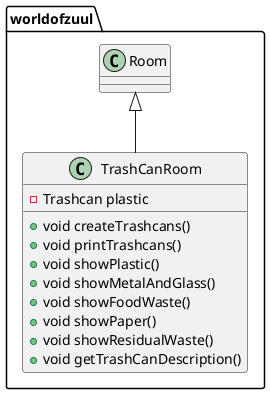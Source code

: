 @startuml
class worldofzuul.TrashCanRoom {
- Trashcan plastic
+ void createTrashcans()
+ void printTrashcans()
+ void showPlastic()
+ void showMetalAndGlass()
+ void showFoodWaste()
+ void showPaper()
+ void showResidualWaste()
+ void getTrashCanDescription()
}
worldofzuul.Room <|-- worldofzuul.TrashCanRoom
@enduml